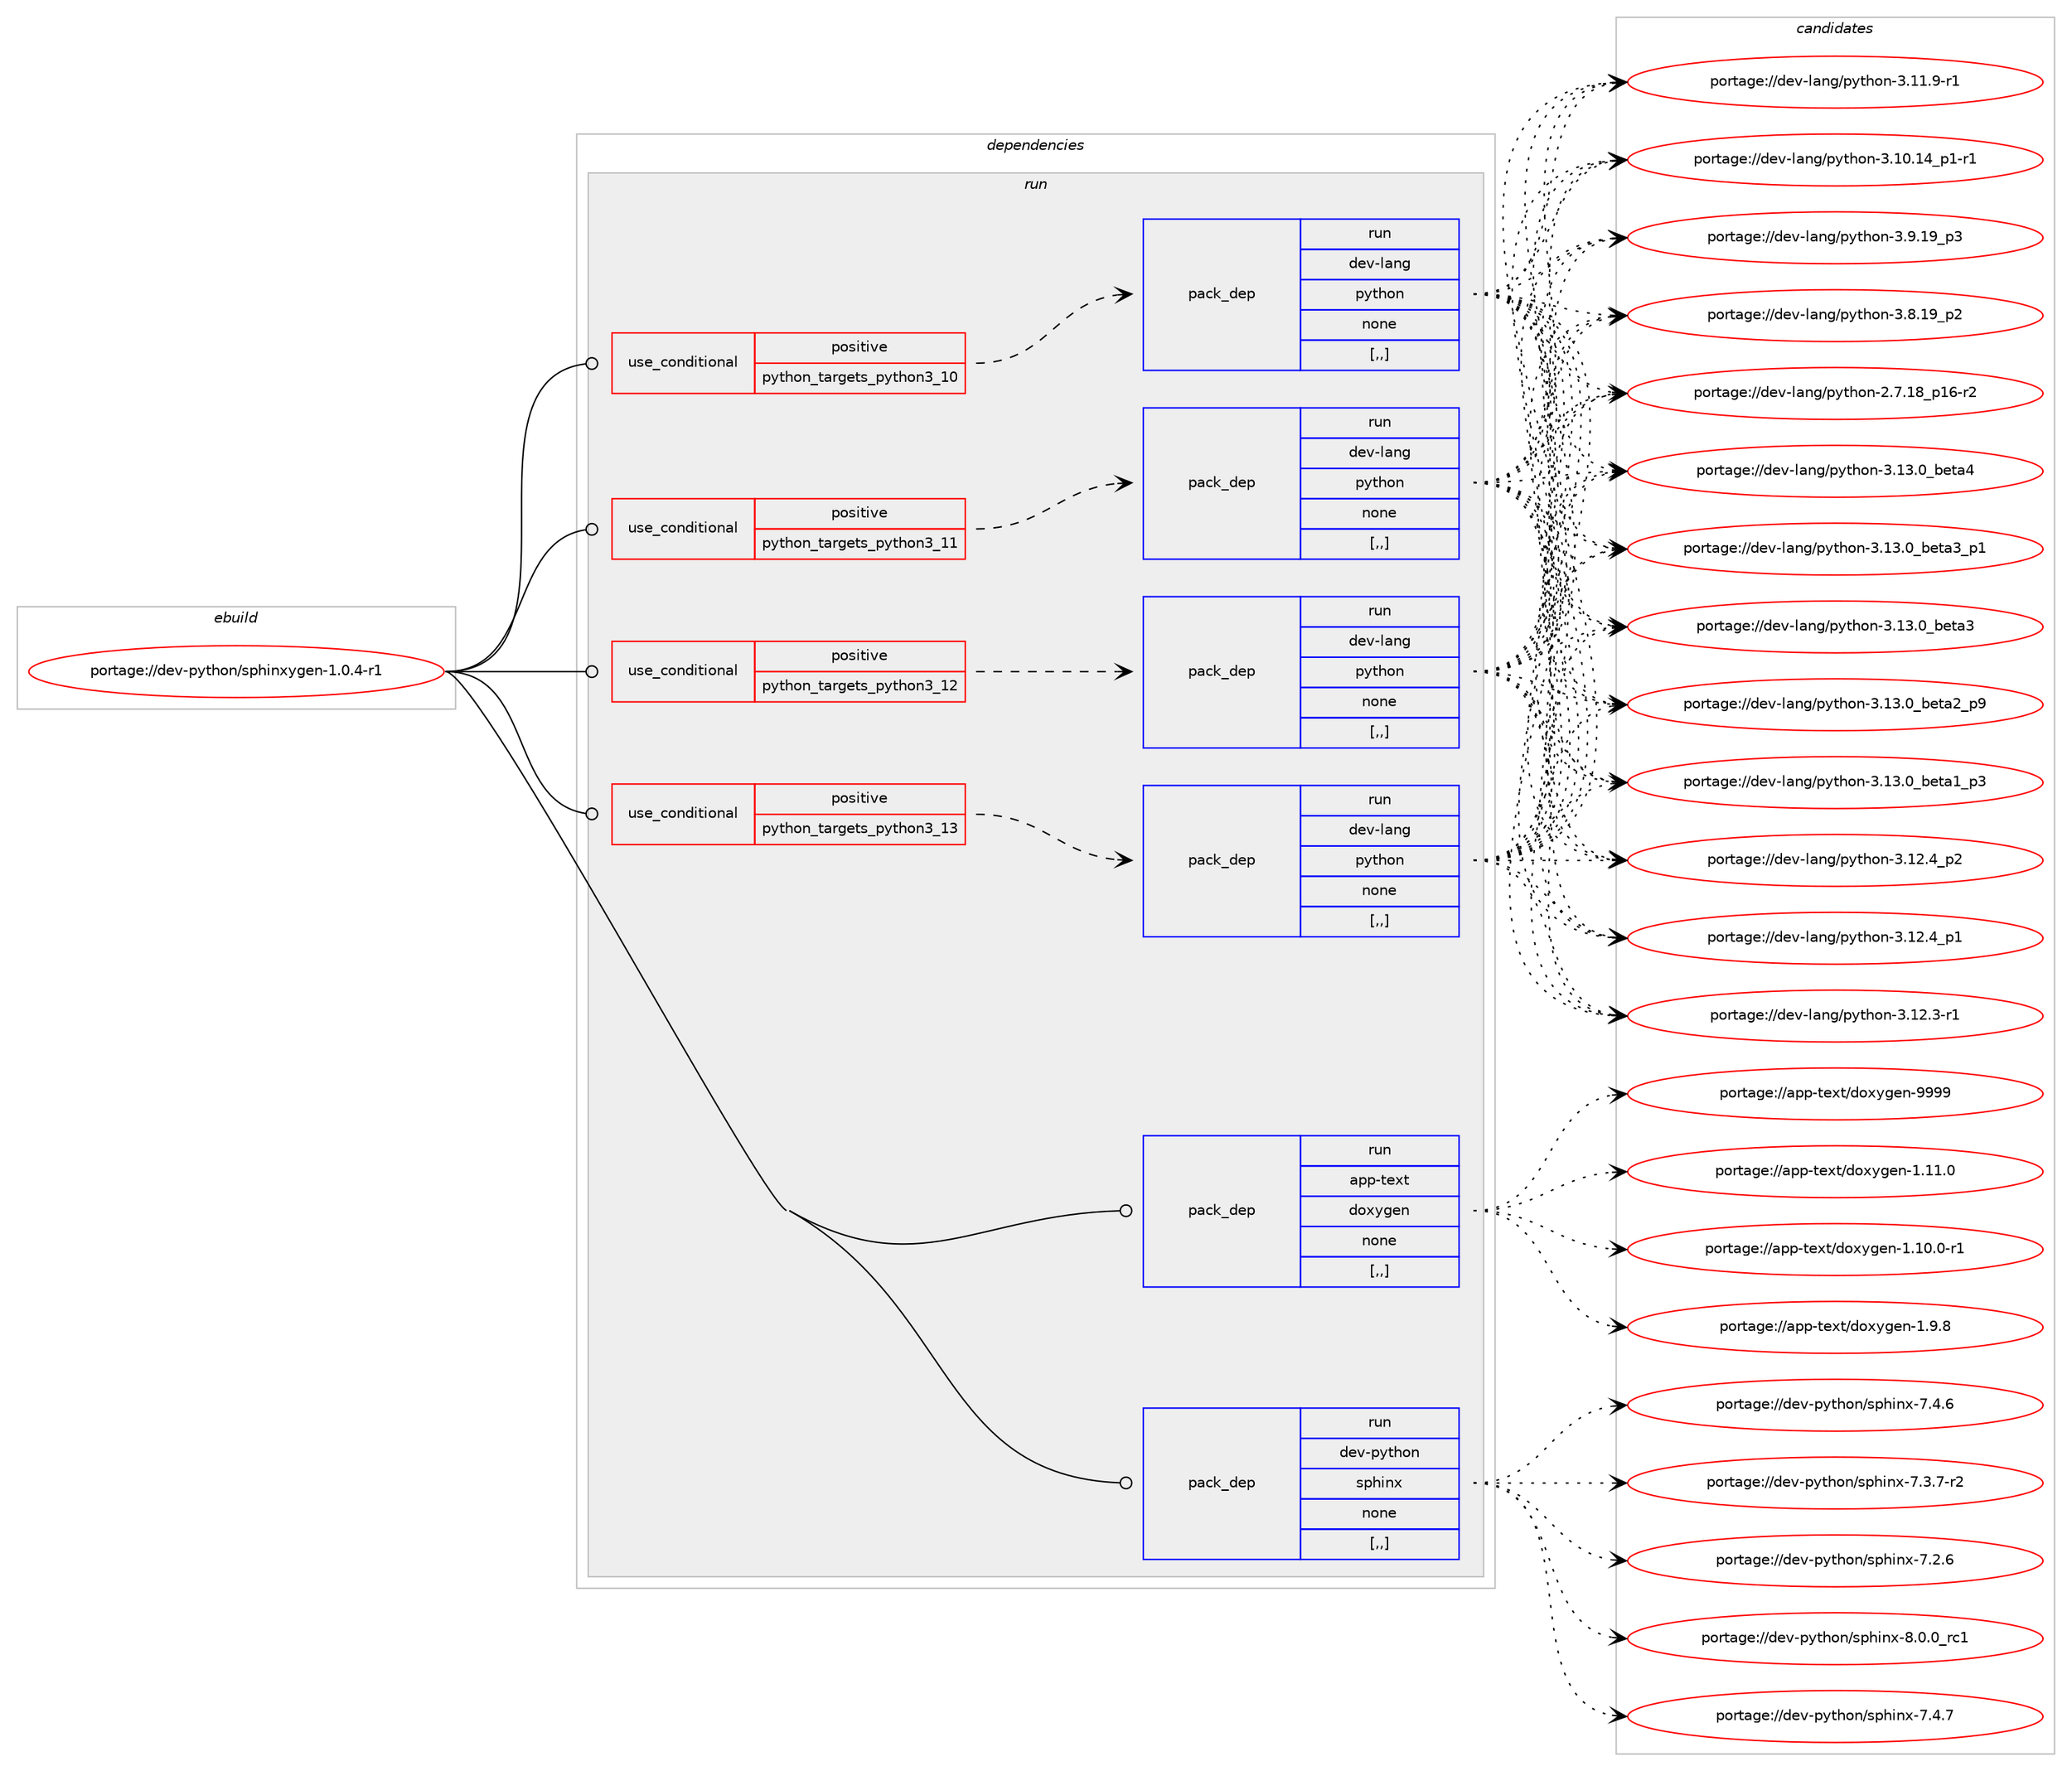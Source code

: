 digraph prolog {

# *************
# Graph options
# *************

newrank=true;
concentrate=true;
compound=true;
graph [rankdir=LR,fontname=Helvetica,fontsize=10,ranksep=1.5];#, ranksep=2.5, nodesep=0.2];
edge  [arrowhead=vee];
node  [fontname=Helvetica,fontsize=10];

# **********
# The ebuild
# **********

subgraph cluster_leftcol {
color=gray;
label=<<i>ebuild</i>>;
id [label="portage://dev-python/sphinxygen-1.0.4-r1", color=red, width=4, href="../dev-python/sphinxygen-1.0.4-r1.svg"];
}

# ****************
# The dependencies
# ****************

subgraph cluster_midcol {
color=gray;
label=<<i>dependencies</i>>;
subgraph cluster_compile {
fillcolor="#eeeeee";
style=filled;
label=<<i>compile</i>>;
}
subgraph cluster_compileandrun {
fillcolor="#eeeeee";
style=filled;
label=<<i>compile and run</i>>;
}
subgraph cluster_run {
fillcolor="#eeeeee";
style=filled;
label=<<i>run</i>>;
subgraph cond40053 {
dependency164629 [label=<<TABLE BORDER="0" CELLBORDER="1" CELLSPACING="0" CELLPADDING="4"><TR><TD ROWSPAN="3" CELLPADDING="10">use_conditional</TD></TR><TR><TD>positive</TD></TR><TR><TD>python_targets_python3_10</TD></TR></TABLE>>, shape=none, color=red];
subgraph pack123303 {
dependency164630 [label=<<TABLE BORDER="0" CELLBORDER="1" CELLSPACING="0" CELLPADDING="4" WIDTH="220"><TR><TD ROWSPAN="6" CELLPADDING="30">pack_dep</TD></TR><TR><TD WIDTH="110">run</TD></TR><TR><TD>dev-lang</TD></TR><TR><TD>python</TD></TR><TR><TD>none</TD></TR><TR><TD>[,,]</TD></TR></TABLE>>, shape=none, color=blue];
}
dependency164629:e -> dependency164630:w [weight=20,style="dashed",arrowhead="vee"];
}
id:e -> dependency164629:w [weight=20,style="solid",arrowhead="odot"];
subgraph cond40054 {
dependency164631 [label=<<TABLE BORDER="0" CELLBORDER="1" CELLSPACING="0" CELLPADDING="4"><TR><TD ROWSPAN="3" CELLPADDING="10">use_conditional</TD></TR><TR><TD>positive</TD></TR><TR><TD>python_targets_python3_11</TD></TR></TABLE>>, shape=none, color=red];
subgraph pack123304 {
dependency164632 [label=<<TABLE BORDER="0" CELLBORDER="1" CELLSPACING="0" CELLPADDING="4" WIDTH="220"><TR><TD ROWSPAN="6" CELLPADDING="30">pack_dep</TD></TR><TR><TD WIDTH="110">run</TD></TR><TR><TD>dev-lang</TD></TR><TR><TD>python</TD></TR><TR><TD>none</TD></TR><TR><TD>[,,]</TD></TR></TABLE>>, shape=none, color=blue];
}
dependency164631:e -> dependency164632:w [weight=20,style="dashed",arrowhead="vee"];
}
id:e -> dependency164631:w [weight=20,style="solid",arrowhead="odot"];
subgraph cond40055 {
dependency164633 [label=<<TABLE BORDER="0" CELLBORDER="1" CELLSPACING="0" CELLPADDING="4"><TR><TD ROWSPAN="3" CELLPADDING="10">use_conditional</TD></TR><TR><TD>positive</TD></TR><TR><TD>python_targets_python3_12</TD></TR></TABLE>>, shape=none, color=red];
subgraph pack123305 {
dependency164634 [label=<<TABLE BORDER="0" CELLBORDER="1" CELLSPACING="0" CELLPADDING="4" WIDTH="220"><TR><TD ROWSPAN="6" CELLPADDING="30">pack_dep</TD></TR><TR><TD WIDTH="110">run</TD></TR><TR><TD>dev-lang</TD></TR><TR><TD>python</TD></TR><TR><TD>none</TD></TR><TR><TD>[,,]</TD></TR></TABLE>>, shape=none, color=blue];
}
dependency164633:e -> dependency164634:w [weight=20,style="dashed",arrowhead="vee"];
}
id:e -> dependency164633:w [weight=20,style="solid",arrowhead="odot"];
subgraph cond40056 {
dependency164635 [label=<<TABLE BORDER="0" CELLBORDER="1" CELLSPACING="0" CELLPADDING="4"><TR><TD ROWSPAN="3" CELLPADDING="10">use_conditional</TD></TR><TR><TD>positive</TD></TR><TR><TD>python_targets_python3_13</TD></TR></TABLE>>, shape=none, color=red];
subgraph pack123306 {
dependency164636 [label=<<TABLE BORDER="0" CELLBORDER="1" CELLSPACING="0" CELLPADDING="4" WIDTH="220"><TR><TD ROWSPAN="6" CELLPADDING="30">pack_dep</TD></TR><TR><TD WIDTH="110">run</TD></TR><TR><TD>dev-lang</TD></TR><TR><TD>python</TD></TR><TR><TD>none</TD></TR><TR><TD>[,,]</TD></TR></TABLE>>, shape=none, color=blue];
}
dependency164635:e -> dependency164636:w [weight=20,style="dashed",arrowhead="vee"];
}
id:e -> dependency164635:w [weight=20,style="solid",arrowhead="odot"];
subgraph pack123307 {
dependency164637 [label=<<TABLE BORDER="0" CELLBORDER="1" CELLSPACING="0" CELLPADDING="4" WIDTH="220"><TR><TD ROWSPAN="6" CELLPADDING="30">pack_dep</TD></TR><TR><TD WIDTH="110">run</TD></TR><TR><TD>app-text</TD></TR><TR><TD>doxygen</TD></TR><TR><TD>none</TD></TR><TR><TD>[,,]</TD></TR></TABLE>>, shape=none, color=blue];
}
id:e -> dependency164637:w [weight=20,style="solid",arrowhead="odot"];
subgraph pack123308 {
dependency164638 [label=<<TABLE BORDER="0" CELLBORDER="1" CELLSPACING="0" CELLPADDING="4" WIDTH="220"><TR><TD ROWSPAN="6" CELLPADDING="30">pack_dep</TD></TR><TR><TD WIDTH="110">run</TD></TR><TR><TD>dev-python</TD></TR><TR><TD>sphinx</TD></TR><TR><TD>none</TD></TR><TR><TD>[,,]</TD></TR></TABLE>>, shape=none, color=blue];
}
id:e -> dependency164638:w [weight=20,style="solid",arrowhead="odot"];
}
}

# **************
# The candidates
# **************

subgraph cluster_choices {
rank=same;
color=gray;
label=<<i>candidates</i>>;

subgraph choice123303 {
color=black;
nodesep=1;
choice1001011184510897110103471121211161041111104551464951464895981011169752 [label="portage://dev-lang/python-3.13.0_beta4", color=red, width=4,href="../dev-lang/python-3.13.0_beta4.svg"];
choice10010111845108971101034711212111610411111045514649514648959810111697519511249 [label="portage://dev-lang/python-3.13.0_beta3_p1", color=red, width=4,href="../dev-lang/python-3.13.0_beta3_p1.svg"];
choice1001011184510897110103471121211161041111104551464951464895981011169751 [label="portage://dev-lang/python-3.13.0_beta3", color=red, width=4,href="../dev-lang/python-3.13.0_beta3.svg"];
choice10010111845108971101034711212111610411111045514649514648959810111697509511257 [label="portage://dev-lang/python-3.13.0_beta2_p9", color=red, width=4,href="../dev-lang/python-3.13.0_beta2_p9.svg"];
choice10010111845108971101034711212111610411111045514649514648959810111697499511251 [label="portage://dev-lang/python-3.13.0_beta1_p3", color=red, width=4,href="../dev-lang/python-3.13.0_beta1_p3.svg"];
choice100101118451089711010347112121116104111110455146495046529511250 [label="portage://dev-lang/python-3.12.4_p2", color=red, width=4,href="../dev-lang/python-3.12.4_p2.svg"];
choice100101118451089711010347112121116104111110455146495046529511249 [label="portage://dev-lang/python-3.12.4_p1", color=red, width=4,href="../dev-lang/python-3.12.4_p1.svg"];
choice100101118451089711010347112121116104111110455146495046514511449 [label="portage://dev-lang/python-3.12.3-r1", color=red, width=4,href="../dev-lang/python-3.12.3-r1.svg"];
choice100101118451089711010347112121116104111110455146494946574511449 [label="portage://dev-lang/python-3.11.9-r1", color=red, width=4,href="../dev-lang/python-3.11.9-r1.svg"];
choice100101118451089711010347112121116104111110455146494846495295112494511449 [label="portage://dev-lang/python-3.10.14_p1-r1", color=red, width=4,href="../dev-lang/python-3.10.14_p1-r1.svg"];
choice100101118451089711010347112121116104111110455146574649579511251 [label="portage://dev-lang/python-3.9.19_p3", color=red, width=4,href="../dev-lang/python-3.9.19_p3.svg"];
choice100101118451089711010347112121116104111110455146564649579511250 [label="portage://dev-lang/python-3.8.19_p2", color=red, width=4,href="../dev-lang/python-3.8.19_p2.svg"];
choice100101118451089711010347112121116104111110455046554649569511249544511450 [label="portage://dev-lang/python-2.7.18_p16-r2", color=red, width=4,href="../dev-lang/python-2.7.18_p16-r2.svg"];
dependency164630:e -> choice1001011184510897110103471121211161041111104551464951464895981011169752:w [style=dotted,weight="100"];
dependency164630:e -> choice10010111845108971101034711212111610411111045514649514648959810111697519511249:w [style=dotted,weight="100"];
dependency164630:e -> choice1001011184510897110103471121211161041111104551464951464895981011169751:w [style=dotted,weight="100"];
dependency164630:e -> choice10010111845108971101034711212111610411111045514649514648959810111697509511257:w [style=dotted,weight="100"];
dependency164630:e -> choice10010111845108971101034711212111610411111045514649514648959810111697499511251:w [style=dotted,weight="100"];
dependency164630:e -> choice100101118451089711010347112121116104111110455146495046529511250:w [style=dotted,weight="100"];
dependency164630:e -> choice100101118451089711010347112121116104111110455146495046529511249:w [style=dotted,weight="100"];
dependency164630:e -> choice100101118451089711010347112121116104111110455146495046514511449:w [style=dotted,weight="100"];
dependency164630:e -> choice100101118451089711010347112121116104111110455146494946574511449:w [style=dotted,weight="100"];
dependency164630:e -> choice100101118451089711010347112121116104111110455146494846495295112494511449:w [style=dotted,weight="100"];
dependency164630:e -> choice100101118451089711010347112121116104111110455146574649579511251:w [style=dotted,weight="100"];
dependency164630:e -> choice100101118451089711010347112121116104111110455146564649579511250:w [style=dotted,weight="100"];
dependency164630:e -> choice100101118451089711010347112121116104111110455046554649569511249544511450:w [style=dotted,weight="100"];
}
subgraph choice123304 {
color=black;
nodesep=1;
choice1001011184510897110103471121211161041111104551464951464895981011169752 [label="portage://dev-lang/python-3.13.0_beta4", color=red, width=4,href="../dev-lang/python-3.13.0_beta4.svg"];
choice10010111845108971101034711212111610411111045514649514648959810111697519511249 [label="portage://dev-lang/python-3.13.0_beta3_p1", color=red, width=4,href="../dev-lang/python-3.13.0_beta3_p1.svg"];
choice1001011184510897110103471121211161041111104551464951464895981011169751 [label="portage://dev-lang/python-3.13.0_beta3", color=red, width=4,href="../dev-lang/python-3.13.0_beta3.svg"];
choice10010111845108971101034711212111610411111045514649514648959810111697509511257 [label="portage://dev-lang/python-3.13.0_beta2_p9", color=red, width=4,href="../dev-lang/python-3.13.0_beta2_p9.svg"];
choice10010111845108971101034711212111610411111045514649514648959810111697499511251 [label="portage://dev-lang/python-3.13.0_beta1_p3", color=red, width=4,href="../dev-lang/python-3.13.0_beta1_p3.svg"];
choice100101118451089711010347112121116104111110455146495046529511250 [label="portage://dev-lang/python-3.12.4_p2", color=red, width=4,href="../dev-lang/python-3.12.4_p2.svg"];
choice100101118451089711010347112121116104111110455146495046529511249 [label="portage://dev-lang/python-3.12.4_p1", color=red, width=4,href="../dev-lang/python-3.12.4_p1.svg"];
choice100101118451089711010347112121116104111110455146495046514511449 [label="portage://dev-lang/python-3.12.3-r1", color=red, width=4,href="../dev-lang/python-3.12.3-r1.svg"];
choice100101118451089711010347112121116104111110455146494946574511449 [label="portage://dev-lang/python-3.11.9-r1", color=red, width=4,href="../dev-lang/python-3.11.9-r1.svg"];
choice100101118451089711010347112121116104111110455146494846495295112494511449 [label="portage://dev-lang/python-3.10.14_p1-r1", color=red, width=4,href="../dev-lang/python-3.10.14_p1-r1.svg"];
choice100101118451089711010347112121116104111110455146574649579511251 [label="portage://dev-lang/python-3.9.19_p3", color=red, width=4,href="../dev-lang/python-3.9.19_p3.svg"];
choice100101118451089711010347112121116104111110455146564649579511250 [label="portage://dev-lang/python-3.8.19_p2", color=red, width=4,href="../dev-lang/python-3.8.19_p2.svg"];
choice100101118451089711010347112121116104111110455046554649569511249544511450 [label="portage://dev-lang/python-2.7.18_p16-r2", color=red, width=4,href="../dev-lang/python-2.7.18_p16-r2.svg"];
dependency164632:e -> choice1001011184510897110103471121211161041111104551464951464895981011169752:w [style=dotted,weight="100"];
dependency164632:e -> choice10010111845108971101034711212111610411111045514649514648959810111697519511249:w [style=dotted,weight="100"];
dependency164632:e -> choice1001011184510897110103471121211161041111104551464951464895981011169751:w [style=dotted,weight="100"];
dependency164632:e -> choice10010111845108971101034711212111610411111045514649514648959810111697509511257:w [style=dotted,weight="100"];
dependency164632:e -> choice10010111845108971101034711212111610411111045514649514648959810111697499511251:w [style=dotted,weight="100"];
dependency164632:e -> choice100101118451089711010347112121116104111110455146495046529511250:w [style=dotted,weight="100"];
dependency164632:e -> choice100101118451089711010347112121116104111110455146495046529511249:w [style=dotted,weight="100"];
dependency164632:e -> choice100101118451089711010347112121116104111110455146495046514511449:w [style=dotted,weight="100"];
dependency164632:e -> choice100101118451089711010347112121116104111110455146494946574511449:w [style=dotted,weight="100"];
dependency164632:e -> choice100101118451089711010347112121116104111110455146494846495295112494511449:w [style=dotted,weight="100"];
dependency164632:e -> choice100101118451089711010347112121116104111110455146574649579511251:w [style=dotted,weight="100"];
dependency164632:e -> choice100101118451089711010347112121116104111110455146564649579511250:w [style=dotted,weight="100"];
dependency164632:e -> choice100101118451089711010347112121116104111110455046554649569511249544511450:w [style=dotted,weight="100"];
}
subgraph choice123305 {
color=black;
nodesep=1;
choice1001011184510897110103471121211161041111104551464951464895981011169752 [label="portage://dev-lang/python-3.13.0_beta4", color=red, width=4,href="../dev-lang/python-3.13.0_beta4.svg"];
choice10010111845108971101034711212111610411111045514649514648959810111697519511249 [label="portage://dev-lang/python-3.13.0_beta3_p1", color=red, width=4,href="../dev-lang/python-3.13.0_beta3_p1.svg"];
choice1001011184510897110103471121211161041111104551464951464895981011169751 [label="portage://dev-lang/python-3.13.0_beta3", color=red, width=4,href="../dev-lang/python-3.13.0_beta3.svg"];
choice10010111845108971101034711212111610411111045514649514648959810111697509511257 [label="portage://dev-lang/python-3.13.0_beta2_p9", color=red, width=4,href="../dev-lang/python-3.13.0_beta2_p9.svg"];
choice10010111845108971101034711212111610411111045514649514648959810111697499511251 [label="portage://dev-lang/python-3.13.0_beta1_p3", color=red, width=4,href="../dev-lang/python-3.13.0_beta1_p3.svg"];
choice100101118451089711010347112121116104111110455146495046529511250 [label="portage://dev-lang/python-3.12.4_p2", color=red, width=4,href="../dev-lang/python-3.12.4_p2.svg"];
choice100101118451089711010347112121116104111110455146495046529511249 [label="portage://dev-lang/python-3.12.4_p1", color=red, width=4,href="../dev-lang/python-3.12.4_p1.svg"];
choice100101118451089711010347112121116104111110455146495046514511449 [label="portage://dev-lang/python-3.12.3-r1", color=red, width=4,href="../dev-lang/python-3.12.3-r1.svg"];
choice100101118451089711010347112121116104111110455146494946574511449 [label="portage://dev-lang/python-3.11.9-r1", color=red, width=4,href="../dev-lang/python-3.11.9-r1.svg"];
choice100101118451089711010347112121116104111110455146494846495295112494511449 [label="portage://dev-lang/python-3.10.14_p1-r1", color=red, width=4,href="../dev-lang/python-3.10.14_p1-r1.svg"];
choice100101118451089711010347112121116104111110455146574649579511251 [label="portage://dev-lang/python-3.9.19_p3", color=red, width=4,href="../dev-lang/python-3.9.19_p3.svg"];
choice100101118451089711010347112121116104111110455146564649579511250 [label="portage://dev-lang/python-3.8.19_p2", color=red, width=4,href="../dev-lang/python-3.8.19_p2.svg"];
choice100101118451089711010347112121116104111110455046554649569511249544511450 [label="portage://dev-lang/python-2.7.18_p16-r2", color=red, width=4,href="../dev-lang/python-2.7.18_p16-r2.svg"];
dependency164634:e -> choice1001011184510897110103471121211161041111104551464951464895981011169752:w [style=dotted,weight="100"];
dependency164634:e -> choice10010111845108971101034711212111610411111045514649514648959810111697519511249:w [style=dotted,weight="100"];
dependency164634:e -> choice1001011184510897110103471121211161041111104551464951464895981011169751:w [style=dotted,weight="100"];
dependency164634:e -> choice10010111845108971101034711212111610411111045514649514648959810111697509511257:w [style=dotted,weight="100"];
dependency164634:e -> choice10010111845108971101034711212111610411111045514649514648959810111697499511251:w [style=dotted,weight="100"];
dependency164634:e -> choice100101118451089711010347112121116104111110455146495046529511250:w [style=dotted,weight="100"];
dependency164634:e -> choice100101118451089711010347112121116104111110455146495046529511249:w [style=dotted,weight="100"];
dependency164634:e -> choice100101118451089711010347112121116104111110455146495046514511449:w [style=dotted,weight="100"];
dependency164634:e -> choice100101118451089711010347112121116104111110455146494946574511449:w [style=dotted,weight="100"];
dependency164634:e -> choice100101118451089711010347112121116104111110455146494846495295112494511449:w [style=dotted,weight="100"];
dependency164634:e -> choice100101118451089711010347112121116104111110455146574649579511251:w [style=dotted,weight="100"];
dependency164634:e -> choice100101118451089711010347112121116104111110455146564649579511250:w [style=dotted,weight="100"];
dependency164634:e -> choice100101118451089711010347112121116104111110455046554649569511249544511450:w [style=dotted,weight="100"];
}
subgraph choice123306 {
color=black;
nodesep=1;
choice1001011184510897110103471121211161041111104551464951464895981011169752 [label="portage://dev-lang/python-3.13.0_beta4", color=red, width=4,href="../dev-lang/python-3.13.0_beta4.svg"];
choice10010111845108971101034711212111610411111045514649514648959810111697519511249 [label="portage://dev-lang/python-3.13.0_beta3_p1", color=red, width=4,href="../dev-lang/python-3.13.0_beta3_p1.svg"];
choice1001011184510897110103471121211161041111104551464951464895981011169751 [label="portage://dev-lang/python-3.13.0_beta3", color=red, width=4,href="../dev-lang/python-3.13.0_beta3.svg"];
choice10010111845108971101034711212111610411111045514649514648959810111697509511257 [label="portage://dev-lang/python-3.13.0_beta2_p9", color=red, width=4,href="../dev-lang/python-3.13.0_beta2_p9.svg"];
choice10010111845108971101034711212111610411111045514649514648959810111697499511251 [label="portage://dev-lang/python-3.13.0_beta1_p3", color=red, width=4,href="../dev-lang/python-3.13.0_beta1_p3.svg"];
choice100101118451089711010347112121116104111110455146495046529511250 [label="portage://dev-lang/python-3.12.4_p2", color=red, width=4,href="../dev-lang/python-3.12.4_p2.svg"];
choice100101118451089711010347112121116104111110455146495046529511249 [label="portage://dev-lang/python-3.12.4_p1", color=red, width=4,href="../dev-lang/python-3.12.4_p1.svg"];
choice100101118451089711010347112121116104111110455146495046514511449 [label="portage://dev-lang/python-3.12.3-r1", color=red, width=4,href="../dev-lang/python-3.12.3-r1.svg"];
choice100101118451089711010347112121116104111110455146494946574511449 [label="portage://dev-lang/python-3.11.9-r1", color=red, width=4,href="../dev-lang/python-3.11.9-r1.svg"];
choice100101118451089711010347112121116104111110455146494846495295112494511449 [label="portage://dev-lang/python-3.10.14_p1-r1", color=red, width=4,href="../dev-lang/python-3.10.14_p1-r1.svg"];
choice100101118451089711010347112121116104111110455146574649579511251 [label="portage://dev-lang/python-3.9.19_p3", color=red, width=4,href="../dev-lang/python-3.9.19_p3.svg"];
choice100101118451089711010347112121116104111110455146564649579511250 [label="portage://dev-lang/python-3.8.19_p2", color=red, width=4,href="../dev-lang/python-3.8.19_p2.svg"];
choice100101118451089711010347112121116104111110455046554649569511249544511450 [label="portage://dev-lang/python-2.7.18_p16-r2", color=red, width=4,href="../dev-lang/python-2.7.18_p16-r2.svg"];
dependency164636:e -> choice1001011184510897110103471121211161041111104551464951464895981011169752:w [style=dotted,weight="100"];
dependency164636:e -> choice10010111845108971101034711212111610411111045514649514648959810111697519511249:w [style=dotted,weight="100"];
dependency164636:e -> choice1001011184510897110103471121211161041111104551464951464895981011169751:w [style=dotted,weight="100"];
dependency164636:e -> choice10010111845108971101034711212111610411111045514649514648959810111697509511257:w [style=dotted,weight="100"];
dependency164636:e -> choice10010111845108971101034711212111610411111045514649514648959810111697499511251:w [style=dotted,weight="100"];
dependency164636:e -> choice100101118451089711010347112121116104111110455146495046529511250:w [style=dotted,weight="100"];
dependency164636:e -> choice100101118451089711010347112121116104111110455146495046529511249:w [style=dotted,weight="100"];
dependency164636:e -> choice100101118451089711010347112121116104111110455146495046514511449:w [style=dotted,weight="100"];
dependency164636:e -> choice100101118451089711010347112121116104111110455146494946574511449:w [style=dotted,weight="100"];
dependency164636:e -> choice100101118451089711010347112121116104111110455146494846495295112494511449:w [style=dotted,weight="100"];
dependency164636:e -> choice100101118451089711010347112121116104111110455146574649579511251:w [style=dotted,weight="100"];
dependency164636:e -> choice100101118451089711010347112121116104111110455146564649579511250:w [style=dotted,weight="100"];
dependency164636:e -> choice100101118451089711010347112121116104111110455046554649569511249544511450:w [style=dotted,weight="100"];
}
subgraph choice123307 {
color=black;
nodesep=1;
choice9711211245116101120116471001111201211031011104557575757 [label="portage://app-text/doxygen-9999", color=red, width=4,href="../app-text/doxygen-9999.svg"];
choice97112112451161011201164710011112012110310111045494649494648 [label="portage://app-text/doxygen-1.11.0", color=red, width=4,href="../app-text/doxygen-1.11.0.svg"];
choice971121124511610112011647100111120121103101110454946494846484511449 [label="portage://app-text/doxygen-1.10.0-r1", color=red, width=4,href="../app-text/doxygen-1.10.0-r1.svg"];
choice971121124511610112011647100111120121103101110454946574656 [label="portage://app-text/doxygen-1.9.8", color=red, width=4,href="../app-text/doxygen-1.9.8.svg"];
dependency164637:e -> choice9711211245116101120116471001111201211031011104557575757:w [style=dotted,weight="100"];
dependency164637:e -> choice97112112451161011201164710011112012110310111045494649494648:w [style=dotted,weight="100"];
dependency164637:e -> choice971121124511610112011647100111120121103101110454946494846484511449:w [style=dotted,weight="100"];
dependency164637:e -> choice971121124511610112011647100111120121103101110454946574656:w [style=dotted,weight="100"];
}
subgraph choice123308 {
color=black;
nodesep=1;
choice1001011184511212111610411111047115112104105110120455646484648951149949 [label="portage://dev-python/sphinx-8.0.0_rc1", color=red, width=4,href="../dev-python/sphinx-8.0.0_rc1.svg"];
choice1001011184511212111610411111047115112104105110120455546524655 [label="portage://dev-python/sphinx-7.4.7", color=red, width=4,href="../dev-python/sphinx-7.4.7.svg"];
choice1001011184511212111610411111047115112104105110120455546524654 [label="portage://dev-python/sphinx-7.4.6", color=red, width=4,href="../dev-python/sphinx-7.4.6.svg"];
choice10010111845112121116104111110471151121041051101204555465146554511450 [label="portage://dev-python/sphinx-7.3.7-r2", color=red, width=4,href="../dev-python/sphinx-7.3.7-r2.svg"];
choice1001011184511212111610411111047115112104105110120455546504654 [label="portage://dev-python/sphinx-7.2.6", color=red, width=4,href="../dev-python/sphinx-7.2.6.svg"];
dependency164638:e -> choice1001011184511212111610411111047115112104105110120455646484648951149949:w [style=dotted,weight="100"];
dependency164638:e -> choice1001011184511212111610411111047115112104105110120455546524655:w [style=dotted,weight="100"];
dependency164638:e -> choice1001011184511212111610411111047115112104105110120455546524654:w [style=dotted,weight="100"];
dependency164638:e -> choice10010111845112121116104111110471151121041051101204555465146554511450:w [style=dotted,weight="100"];
dependency164638:e -> choice1001011184511212111610411111047115112104105110120455546504654:w [style=dotted,weight="100"];
}
}

}
